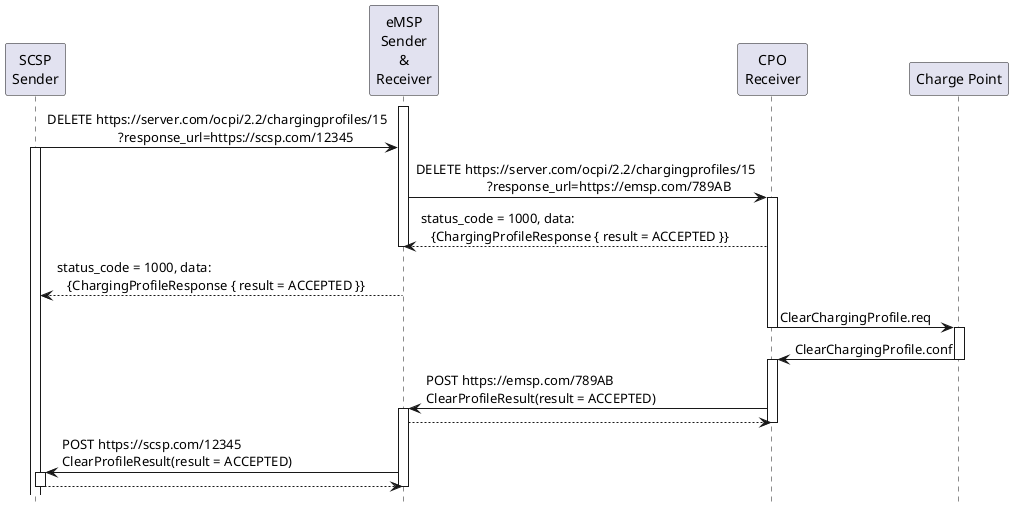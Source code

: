 @startuml
hide footbox

participant "SCSP\nSender" as SCSP
participant "eMSP\nSender\n&\nReceiver" as eMSP
participant "CPO\nReceiver" as CPO
participant "Charge Point" as CP

activate eMSP
SCSP -> eMSP: DELETE https:~//server.com/ocpi/2.2/chargingprofiles/15\n                     ?response_url=https:~//scsp.com/12345
activate SCSP
eMSP -> CPO: DELETE https:~//server.com/ocpi/2.2/chargingprofiles/15\n                     ?response_url=https:~//emsp.com/789AB
activate CPO
CPO  --> eMSP: status_code = 1000, data: \n   {ChargingProfileResponse { result = ACCEPTED }}
deactivate eMSP
eMSP  --> SCSP: status_code = 1000, data: \n   {ChargingProfileResponse { result = ACCEPTED }}
deactivate eMSP

CPO  ->  CP:   ClearChargingProfile.req
deactivate CPO
activate CP
CP   ->  CPO:  ClearChargingProfile.conf
deactivate CP
activate CPO
CPO  ->  eMSP: POST https:~//emsp.com/789AB\nClearProfileResult(result = ACCEPTED)
activate eMSP
eMSP --> CPO:
deactivate CPO
eMSP  ->  SCSP: POST https:~//scsp.com/12345\nClearProfileResult(result = ACCEPTED)
activate SCSP
SCSP --> eMSP:
deactivate SCSP
deactivate eMSP

@enduml
